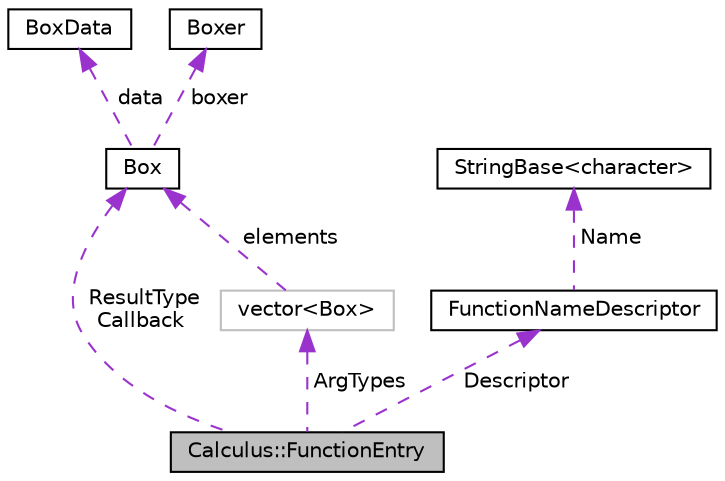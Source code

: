 digraph "Calculus::FunctionEntry"
{
  edge [fontname="Helvetica",fontsize="10",labelfontname="Helvetica",labelfontsize="10"];
  node [fontname="Helvetica",fontsize="10",shape=record];
  Node1 [label="Calculus::FunctionEntry",height=0.2,width=0.4,color="black", fillcolor="grey75", style="filled", fontcolor="black"];
  Node2 [label="vector\<Box\>",height=0.2,width=0.4,color="grey75", fillcolor="white", style="filled"];
  Node7 [label="StringBase\<character\>",height=0.2,width=0.4,color="black", fillcolor="white", style="filled",URL="$classaworx_1_1lib_1_1strings_1_1StringBase.html"];
  Node2 -> Node1 [dir="back",color="darkorchid3",fontsize="10",style="dashed",label=" ArgTypes" ,fontname="Helvetica"];
  Node3 -> Node1 [dir="back",color="darkorchid3",fontsize="10",style="dashed",label=" ResultType\nCallback" ,fontname="Helvetica"];
  Node3 -> Node2 [dir="back",color="darkorchid3",fontsize="10",style="dashed",label=" elements" ,fontname="Helvetica"];
  Node4 -> Node3 [dir="back",color="darkorchid3",fontsize="10",style="dashed",label=" data" ,fontname="Helvetica"];
  Node5 -> Node3 [dir="back",color="darkorchid3",fontsize="10",style="dashed",label=" boxer" ,fontname="Helvetica"];
  Node6 -> Node1 [dir="back",color="darkorchid3",fontsize="10",style="dashed",label=" Descriptor" ,fontname="Helvetica"];
  Node7 -> Node6 [dir="back",color="darkorchid3",fontsize="10",style="dashed",label=" Name" ,fontname="Helvetica"];
  Node3 [label="Box",height=0.2,width=0.4,color="black", fillcolor="white", style="filled",URL="$classaworx_1_1lib_1_1boxing_1_1Box.html"];
  Node4 [label="BoxData",height=0.2,width=0.4,color="black", fillcolor="white", style="filled",URL="$structaworx_1_1lib_1_1boxing_1_1BoxData.html"];
  Node5 [label="Boxer",height=0.2,width=0.4,color="black", fillcolor="white", style="filled",URL="$classaworx_1_1lib_1_1boxing_1_1Boxer.html"];
  Node6 [label="FunctionNameDescriptor",height=0.2,width=0.4,color="black", fillcolor="white", style="filled",URL="$structaworx_1_1lib_1_1expressions_1_1FunctionNameDescriptor.html"];
}

